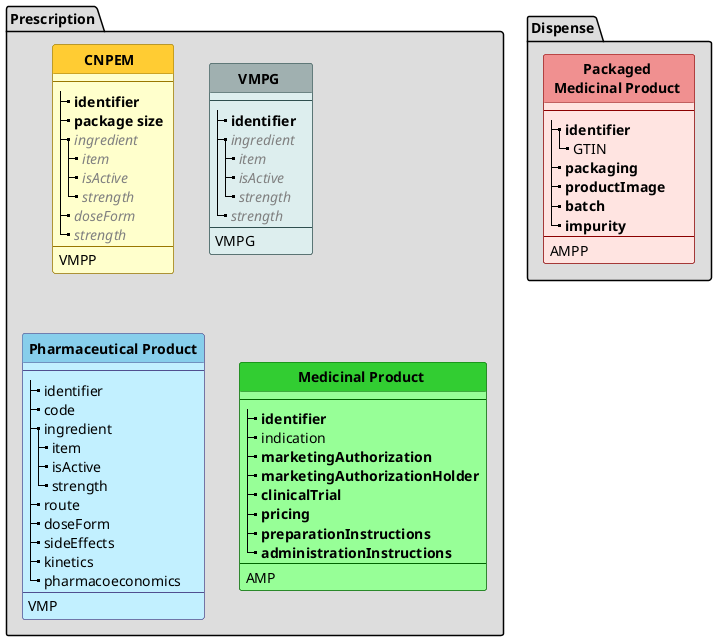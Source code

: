 @startuml
hide stereotype
hide circle
skinparam linetype polyline
skinparam shadowing false


'!pragma graphviz_dot smetana



skinparam class<<S>> {
 BorderColor DarkSlateGray
 BackgroundColor WhiteSmoke
 HeaderBackgroundColor #909090
}

skinparam class<<VMPP>> {
 BorderColor #997700
 BackgroundColor BUSINESS
 HeaderBackgroundColor #ffcc33
}

skinparam class<<PhP>> {
 BorderColor #505090
 BackgroundColor APPLICATION
 HeaderBackgroundColor SkyBlue
}

skinparam class<<Oth>> {
 BorderColor #99770055
 BackgroundColor #FFFFE055
 HeaderBackgroundColor #ffDD7344
 HeaderFontColor 	#ffcc3355
}

skinparam class<<MP>> {
 BorderColor DarkGreen
 BackgroundColor PHYSICAL
 HeaderBackgroundColor LimeGreen
}


skinparam class<<PMP>> {
 BorderColor DarkRed
 BackgroundColor MistyRose
 HeaderBackgroundColor #f09090
}

skinparam class<<VMPG>> {
 BorderColor DarkSlateGrey
 BackgroundColor #DEE
 HeaderBackgroundColor #A0B0B0
}




package "Prescription" #DDDDDD {
  
    class " **CNPEM **  " as CNPEM <<VMPP>>{
      --
      |_ **identifier**
      |_ **package size**   
      |_ <color:gray>//ingredient//</color>
        |_ <color:gray>//item//
        |_ <color:gray>//isActive//
        |_ <color:gray>//strength//
      |_ <color:gray>//doseForm//
      |_ <color:gray>//strength//
      --
      VMPP
}

    class " ** VMPG **  " as VMPGroup<<VMPG>>{
      --
      |_ **identifier  **
      |_ <color:gray>//ingredient     //</color>
        |_ <color:gray>//item//
        |_ <color:gray>//isActive//
        |_ <color:gray>//strength//
      |_ <color:gray>//strength//
      --
      VMPG
}

    class " **Pharmaceutical Product** " as PhP<<PhP>> {
      --
      |_ identifier
      |_ code
      |_ ingredient
        |_ item
        |_ isActive
        |_ strength
'      |_ productType
      |_ route
      |_ doseForm
      |_ sideEffects
      |_ kinetics
      |_ pharmacoeconomics
      --
      VMP
    }

    class " **Medicinal Product ** " as MP<<MP>>{
      --
      |_ **identifier**
      |_ indication
'      |_ productType
      |_ **marketingAuthorization**
      |_ **marketingAuthorizationHolder  **
      |_ **clinicalTrial**
      |_ **pricing**
      |_ **preparationInstructions**
      |_ **administrationInstructions**
      --
      AMP
    }

}



package "Dispense" #DDDDDD {
    class " **Packaged ** \n  **Medicinal Product **  " as PMP<<PMP>>{
      --
      |_ **identifier**
        |_ GTIN
      |_ **packaging**
      |_ **productImage**
      |_ **batch**
      |_ **impurity**
      --
     AMPP
    }
  
}

@enduml